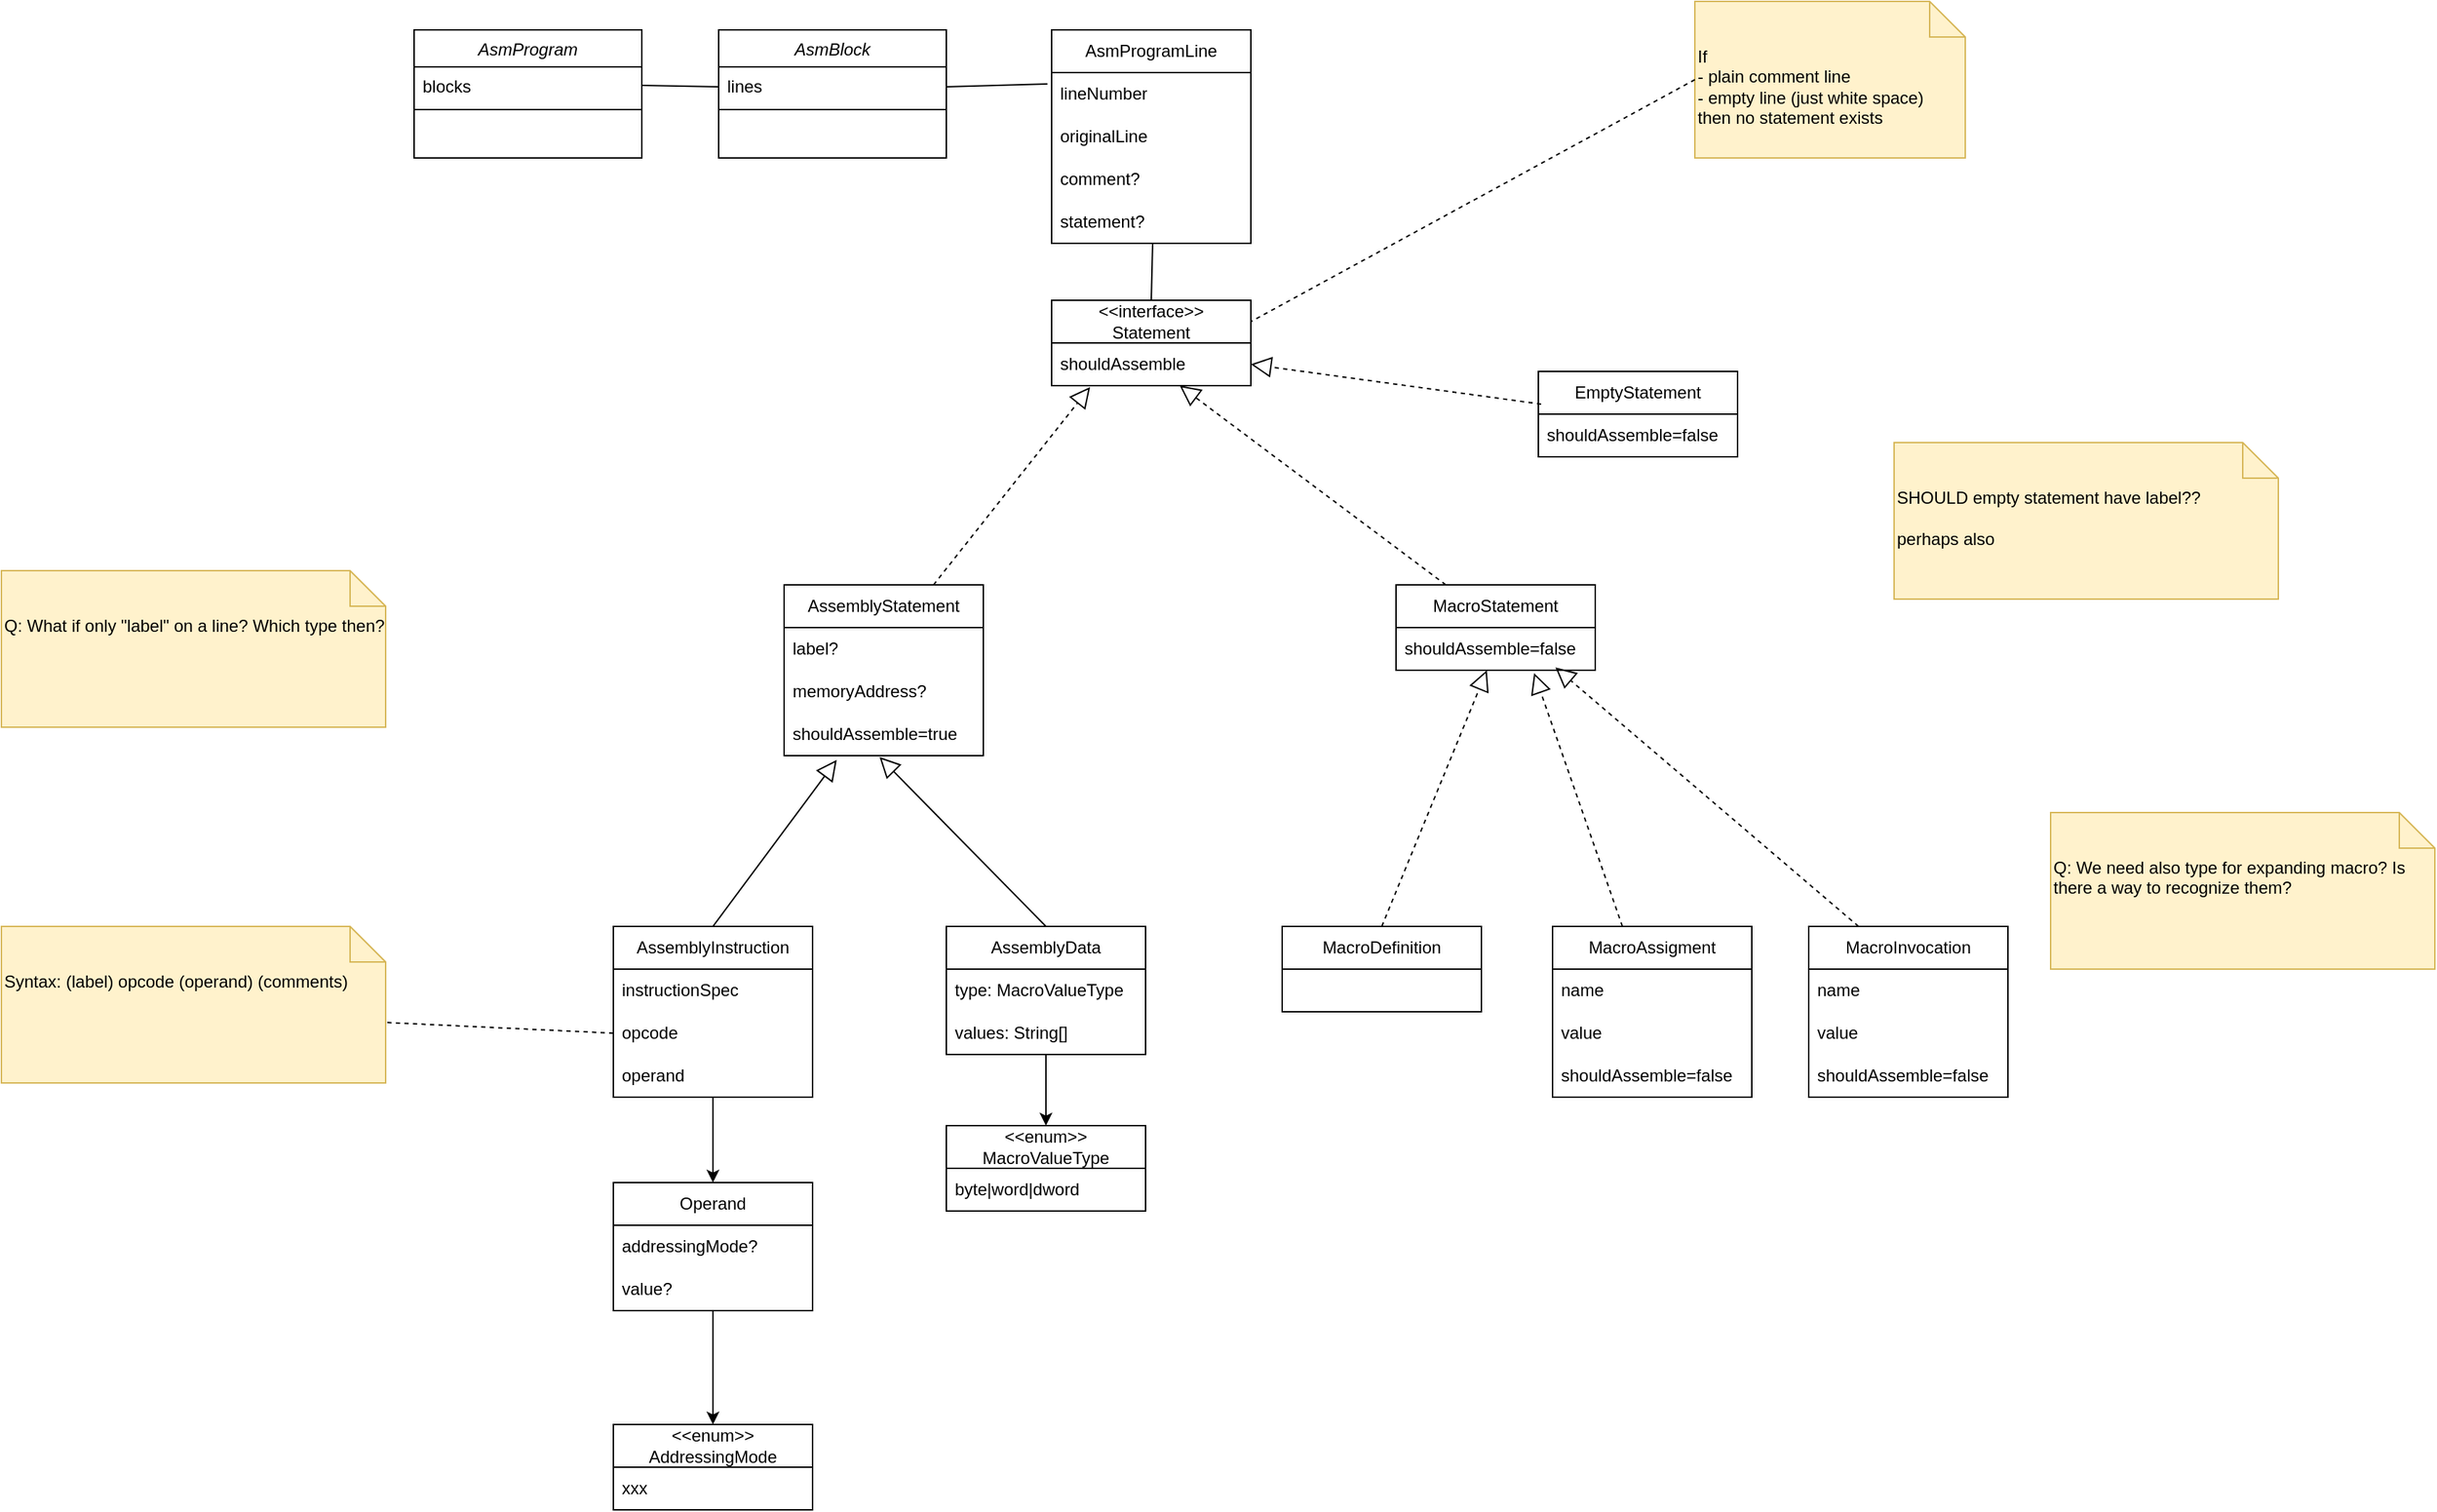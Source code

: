 <mxfile version="21.6.8" type="device">
  <diagram id="C5RBs43oDa-KdzZeNtuy" name="Page-1">
    <mxGraphModel dx="2261" dy="2011" grid="1" gridSize="10" guides="1" tooltips="1" connect="1" arrows="1" fold="1" page="1" pageScale="1" pageWidth="827" pageHeight="1169" math="0" shadow="0">
      <root>
        <mxCell id="WIyWlLk6GJQsqaUBKTNV-0" />
        <mxCell id="WIyWlLk6GJQsqaUBKTNV-1" parent="WIyWlLk6GJQsqaUBKTNV-0" />
        <mxCell id="4GE8q51dWFR6qp5-xQLJ-0" value="AsmProgram" style="swimlane;fontStyle=2;align=center;verticalAlign=top;childLayout=stackLayout;horizontal=1;startSize=26;horizontalStack=0;resizeParent=1;resizeLast=0;collapsible=1;marginBottom=0;rounded=0;shadow=0;strokeWidth=1;" parent="WIyWlLk6GJQsqaUBKTNV-1" vertex="1">
          <mxGeometry x="40" y="10" width="160" height="90" as="geometry">
            <mxRectangle x="230" y="140" width="160" height="26" as="alternateBounds" />
          </mxGeometry>
        </mxCell>
        <mxCell id="4GE8q51dWFR6qp5-xQLJ-1" value="blocks" style="text;align=left;verticalAlign=top;spacingLeft=4;spacingRight=4;overflow=hidden;rotatable=0;points=[[0,0.5],[1,0.5]];portConstraint=eastwest;" parent="4GE8q51dWFR6qp5-xQLJ-0" vertex="1">
          <mxGeometry y="26" width="160" height="26" as="geometry" />
        </mxCell>
        <mxCell id="4GE8q51dWFR6qp5-xQLJ-4" value="" style="line;html=1;strokeWidth=1;align=left;verticalAlign=middle;spacingTop=-1;spacingLeft=3;spacingRight=3;rotatable=0;labelPosition=right;points=[];portConstraint=eastwest;" parent="4GE8q51dWFR6qp5-xQLJ-0" vertex="1">
          <mxGeometry y="52" width="160" height="8" as="geometry" />
        </mxCell>
        <mxCell id="4GE8q51dWFR6qp5-xQLJ-5" value="AsmBlock" style="swimlane;fontStyle=2;align=center;verticalAlign=top;childLayout=stackLayout;horizontal=1;startSize=26;horizontalStack=0;resizeParent=1;resizeLast=0;collapsible=1;marginBottom=0;rounded=0;shadow=0;strokeWidth=1;" parent="WIyWlLk6GJQsqaUBKTNV-1" vertex="1">
          <mxGeometry x="254" y="10" width="160" height="90" as="geometry">
            <mxRectangle x="230" y="140" width="160" height="26" as="alternateBounds" />
          </mxGeometry>
        </mxCell>
        <mxCell id="4GE8q51dWFR6qp5-xQLJ-6" value="lines" style="text;align=left;verticalAlign=top;spacingLeft=4;spacingRight=4;overflow=hidden;rotatable=0;points=[[0,0.5],[1,0.5]];portConstraint=eastwest;" parent="4GE8q51dWFR6qp5-xQLJ-5" vertex="1">
          <mxGeometry y="26" width="160" height="26" as="geometry" />
        </mxCell>
        <mxCell id="4GE8q51dWFR6qp5-xQLJ-7" value="" style="line;html=1;strokeWidth=1;align=left;verticalAlign=middle;spacingTop=-1;spacingLeft=3;spacingRight=3;rotatable=0;labelPosition=right;points=[];portConstraint=eastwest;" parent="4GE8q51dWFR6qp5-xQLJ-5" vertex="1">
          <mxGeometry y="52" width="160" height="8" as="geometry" />
        </mxCell>
        <mxCell id="4GE8q51dWFR6qp5-xQLJ-12" value="AsmProgramLine" style="swimlane;fontStyle=0;childLayout=stackLayout;horizontal=1;startSize=30;horizontalStack=0;resizeParent=1;resizeParentMax=0;resizeLast=0;collapsible=1;marginBottom=0;whiteSpace=wrap;html=1;" parent="WIyWlLk6GJQsqaUBKTNV-1" vertex="1">
          <mxGeometry x="488" y="10" width="140" height="150" as="geometry" />
        </mxCell>
        <mxCell id="4GE8q51dWFR6qp5-xQLJ-13" value="lineNumber" style="text;strokeColor=none;fillColor=none;align=left;verticalAlign=middle;spacingLeft=4;spacingRight=4;overflow=hidden;points=[[0,0.5],[1,0.5]];portConstraint=eastwest;rotatable=0;whiteSpace=wrap;html=1;" parent="4GE8q51dWFR6qp5-xQLJ-12" vertex="1">
          <mxGeometry y="30" width="140" height="30" as="geometry" />
        </mxCell>
        <mxCell id="4GE8q51dWFR6qp5-xQLJ-14" value="originalLine" style="text;strokeColor=none;fillColor=none;align=left;verticalAlign=middle;spacingLeft=4;spacingRight=4;overflow=hidden;points=[[0,0.5],[1,0.5]];portConstraint=eastwest;rotatable=0;whiteSpace=wrap;html=1;" parent="4GE8q51dWFR6qp5-xQLJ-12" vertex="1">
          <mxGeometry y="60" width="140" height="30" as="geometry" />
        </mxCell>
        <mxCell id="4GE8q51dWFR6qp5-xQLJ-15" value="comment?" style="text;strokeColor=none;fillColor=none;align=left;verticalAlign=middle;spacingLeft=4;spacingRight=4;overflow=hidden;points=[[0,0.5],[1,0.5]];portConstraint=eastwest;rotatable=0;whiteSpace=wrap;html=1;" parent="4GE8q51dWFR6qp5-xQLJ-12" vertex="1">
          <mxGeometry y="90" width="140" height="30" as="geometry" />
        </mxCell>
        <mxCell id="4GE8q51dWFR6qp5-xQLJ-16" value="statement?" style="text;strokeColor=none;fillColor=none;align=left;verticalAlign=middle;spacingLeft=4;spacingRight=4;overflow=hidden;points=[[0,0.5],[1,0.5]];portConstraint=eastwest;rotatable=0;whiteSpace=wrap;html=1;" parent="4GE8q51dWFR6qp5-xQLJ-12" vertex="1">
          <mxGeometry y="120" width="140" height="30" as="geometry" />
        </mxCell>
        <mxCell id="4GE8q51dWFR6qp5-xQLJ-17" value="&amp;lt;&amp;lt;interface&amp;gt;&amp;gt;&lt;br&gt;Statement" style="swimlane;fontStyle=0;childLayout=stackLayout;horizontal=1;startSize=30;horizontalStack=0;resizeParent=1;resizeParentMax=0;resizeLast=0;collapsible=1;marginBottom=0;whiteSpace=wrap;html=1;" parent="WIyWlLk6GJQsqaUBKTNV-1" vertex="1">
          <mxGeometry x="488" y="200" width="140" height="60" as="geometry" />
        </mxCell>
        <mxCell id="4GE8q51dWFR6qp5-xQLJ-18" value="shouldAssemble" style="text;strokeColor=none;fillColor=none;align=left;verticalAlign=middle;spacingLeft=4;spacingRight=4;overflow=hidden;points=[[0,0.5],[1,0.5]];portConstraint=eastwest;rotatable=0;whiteSpace=wrap;html=1;" parent="4GE8q51dWFR6qp5-xQLJ-17" vertex="1">
          <mxGeometry y="30" width="140" height="30" as="geometry" />
        </mxCell>
        <mxCell id="4GE8q51dWFR6qp5-xQLJ-22" value="" style="endArrow=none;html=1;rounded=0;exitX=1;exitY=0.5;exitDx=0;exitDy=0;" parent="WIyWlLk6GJQsqaUBKTNV-1" source="4GE8q51dWFR6qp5-xQLJ-1" edge="1">
          <mxGeometry width="50" height="50" relative="1" as="geometry">
            <mxPoint x="204" y="100" as="sourcePoint" />
            <mxPoint x="254" y="50" as="targetPoint" />
          </mxGeometry>
        </mxCell>
        <mxCell id="4GE8q51dWFR6qp5-xQLJ-23" value="" style="endArrow=none;html=1;rounded=0;exitX=1;exitY=0.5;exitDx=0;exitDy=0;entryX=-0.021;entryY=0.267;entryDx=0;entryDy=0;entryPerimeter=0;" parent="WIyWlLk6GJQsqaUBKTNV-1" target="4GE8q51dWFR6qp5-xQLJ-13" edge="1">
          <mxGeometry width="50" height="50" relative="1" as="geometry">
            <mxPoint x="414" y="50" as="sourcePoint" />
            <mxPoint x="468" y="51" as="targetPoint" />
          </mxGeometry>
        </mxCell>
        <mxCell id="4GE8q51dWFR6qp5-xQLJ-24" value="" style="endArrow=none;html=1;rounded=0;exitX=0.507;exitY=1;exitDx=0;exitDy=0;entryX=0.5;entryY=0;entryDx=0;entryDy=0;exitPerimeter=0;" parent="WIyWlLk6GJQsqaUBKTNV-1" source="4GE8q51dWFR6qp5-xQLJ-16" target="4GE8q51dWFR6qp5-xQLJ-17" edge="1">
          <mxGeometry width="50" height="50" relative="1" as="geometry">
            <mxPoint x="424" y="60" as="sourcePoint" />
            <mxPoint x="495" y="58" as="targetPoint" />
          </mxGeometry>
        </mxCell>
        <mxCell id="4GE8q51dWFR6qp5-xQLJ-25" value="AssemblyStatement" style="swimlane;fontStyle=0;childLayout=stackLayout;horizontal=1;startSize=30;horizontalStack=0;resizeParent=1;resizeParentMax=0;resizeLast=0;collapsible=1;marginBottom=0;whiteSpace=wrap;html=1;" parent="WIyWlLk6GJQsqaUBKTNV-1" vertex="1">
          <mxGeometry x="300" y="400" width="140" height="120" as="geometry" />
        </mxCell>
        <mxCell id="4GE8q51dWFR6qp5-xQLJ-26" value="label?" style="text;strokeColor=none;fillColor=none;align=left;verticalAlign=middle;spacingLeft=4;spacingRight=4;overflow=hidden;points=[[0,0.5],[1,0.5]];portConstraint=eastwest;rotatable=0;whiteSpace=wrap;html=1;" parent="4GE8q51dWFR6qp5-xQLJ-25" vertex="1">
          <mxGeometry y="30" width="140" height="30" as="geometry" />
        </mxCell>
        <mxCell id="4GE8q51dWFR6qp5-xQLJ-27" value="memoryAddress?" style="text;strokeColor=none;fillColor=none;align=left;verticalAlign=middle;spacingLeft=4;spacingRight=4;overflow=hidden;points=[[0,0.5],[1,0.5]];portConstraint=eastwest;rotatable=0;whiteSpace=wrap;html=1;" parent="4GE8q51dWFR6qp5-xQLJ-25" vertex="1">
          <mxGeometry y="60" width="140" height="30" as="geometry" />
        </mxCell>
        <mxCell id="4GE8q51dWFR6qp5-xQLJ-65" value="shouldAssemble=true" style="text;strokeColor=none;fillColor=none;align=left;verticalAlign=middle;spacingLeft=4;spacingRight=4;overflow=hidden;points=[[0,0.5],[1,0.5]];portConstraint=eastwest;rotatable=0;whiteSpace=wrap;html=1;" parent="4GE8q51dWFR6qp5-xQLJ-25" vertex="1">
          <mxGeometry y="90" width="140" height="30" as="geometry" />
        </mxCell>
        <mxCell id="4GE8q51dWFR6qp5-xQLJ-63" style="edgeStyle=orthogonalEdgeStyle;rounded=0;orthogonalLoop=1;jettySize=auto;html=1;" parent="WIyWlLk6GJQsqaUBKTNV-1" source="4GE8q51dWFR6qp5-xQLJ-29" edge="1">
          <mxGeometry relative="1" as="geometry">
            <mxPoint x="250" y="820" as="targetPoint" />
          </mxGeometry>
        </mxCell>
        <mxCell id="4GE8q51dWFR6qp5-xQLJ-29" value="AssemblyInstruction" style="swimlane;fontStyle=0;childLayout=stackLayout;horizontal=1;startSize=30;horizontalStack=0;resizeParent=1;resizeParentMax=0;resizeLast=0;collapsible=1;marginBottom=0;whiteSpace=wrap;html=1;" parent="WIyWlLk6GJQsqaUBKTNV-1" vertex="1">
          <mxGeometry x="180" y="640" width="140" height="120" as="geometry" />
        </mxCell>
        <mxCell id="4GE8q51dWFR6qp5-xQLJ-30" value="instructionSpec" style="text;strokeColor=none;fillColor=none;align=left;verticalAlign=middle;spacingLeft=4;spacingRight=4;overflow=hidden;points=[[0,0.5],[1,0.5]];portConstraint=eastwest;rotatable=0;whiteSpace=wrap;html=1;" parent="4GE8q51dWFR6qp5-xQLJ-29" vertex="1">
          <mxGeometry y="30" width="140" height="30" as="geometry" />
        </mxCell>
        <mxCell id="4GE8q51dWFR6qp5-xQLJ-31" value="opcode" style="text;strokeColor=none;fillColor=none;align=left;verticalAlign=middle;spacingLeft=4;spacingRight=4;overflow=hidden;points=[[0,0.5],[1,0.5]];portConstraint=eastwest;rotatable=0;whiteSpace=wrap;html=1;" parent="4GE8q51dWFR6qp5-xQLJ-29" vertex="1">
          <mxGeometry y="60" width="140" height="30" as="geometry" />
        </mxCell>
        <mxCell id="4GE8q51dWFR6qp5-xQLJ-32" value="operand" style="text;strokeColor=none;fillColor=none;align=left;verticalAlign=middle;spacingLeft=4;spacingRight=4;overflow=hidden;points=[[0,0.5],[1,0.5]];portConstraint=eastwest;rotatable=0;whiteSpace=wrap;html=1;" parent="4GE8q51dWFR6qp5-xQLJ-29" vertex="1">
          <mxGeometry y="90" width="140" height="30" as="geometry" />
        </mxCell>
        <mxCell id="4GE8q51dWFR6qp5-xQLJ-33" value="" style="endArrow=block;dashed=1;endFill=0;endSize=12;html=1;rounded=0;exitX=0.75;exitY=0;exitDx=0;exitDy=0;entryX=0.193;entryY=1.033;entryDx=0;entryDy=0;entryPerimeter=0;" parent="WIyWlLk6GJQsqaUBKTNV-1" source="4GE8q51dWFR6qp5-xQLJ-25" target="4GE8q51dWFR6qp5-xQLJ-18" edge="1">
          <mxGeometry width="160" relative="1" as="geometry">
            <mxPoint x="330" y="210" as="sourcePoint" />
            <mxPoint x="558" y="260" as="targetPoint" />
          </mxGeometry>
        </mxCell>
        <mxCell id="4GE8q51dWFR6qp5-xQLJ-34" value="" style="endArrow=block;endFill=0;endSize=12;html=1;rounded=0;exitX=0.5;exitY=0;exitDx=0;exitDy=0;entryX=0.264;entryY=1.1;entryDx=0;entryDy=0;entryPerimeter=0;" parent="WIyWlLk6GJQsqaUBKTNV-1" source="4GE8q51dWFR6qp5-xQLJ-29" target="4GE8q51dWFR6qp5-xQLJ-65" edge="1">
          <mxGeometry width="160" relative="1" as="geometry">
            <mxPoint x="380" y="425" as="sourcePoint" />
            <mxPoint x="342" y="520" as="targetPoint" />
          </mxGeometry>
        </mxCell>
        <mxCell id="4GE8q51dWFR6qp5-xQLJ-56" style="rounded=0;orthogonalLoop=1;jettySize=auto;html=1;entryX=0.5;entryY=0;entryDx=0;entryDy=0;" parent="WIyWlLk6GJQsqaUBKTNV-1" source="4GE8q51dWFR6qp5-xQLJ-35" target="4GE8q51dWFR6qp5-xQLJ-52" edge="1">
          <mxGeometry relative="1" as="geometry" />
        </mxCell>
        <mxCell id="4GE8q51dWFR6qp5-xQLJ-35" value="AssemblyData" style="swimlane;fontStyle=0;childLayout=stackLayout;horizontal=1;startSize=30;horizontalStack=0;resizeParent=1;resizeParentMax=0;resizeLast=0;collapsible=1;marginBottom=0;whiteSpace=wrap;html=1;" parent="WIyWlLk6GJQsqaUBKTNV-1" vertex="1">
          <mxGeometry x="414" y="640" width="140" height="90" as="geometry" />
        </mxCell>
        <mxCell id="4GE8q51dWFR6qp5-xQLJ-36" value="type: MacroValueType" style="text;strokeColor=none;fillColor=none;align=left;verticalAlign=middle;spacingLeft=4;spacingRight=4;overflow=hidden;points=[[0,0.5],[1,0.5]];portConstraint=eastwest;rotatable=0;whiteSpace=wrap;html=1;" parent="4GE8q51dWFR6qp5-xQLJ-35" vertex="1">
          <mxGeometry y="30" width="140" height="30" as="geometry" />
        </mxCell>
        <mxCell id="4GE8q51dWFR6qp5-xQLJ-37" value="values: String[]" style="text;strokeColor=none;fillColor=none;align=left;verticalAlign=middle;spacingLeft=4;spacingRight=4;overflow=hidden;points=[[0,0.5],[1,0.5]];portConstraint=eastwest;rotatable=0;whiteSpace=wrap;html=1;" parent="4GE8q51dWFR6qp5-xQLJ-35" vertex="1">
          <mxGeometry y="60" width="140" height="30" as="geometry" />
        </mxCell>
        <mxCell id="4GE8q51dWFR6qp5-xQLJ-39" value="" style="endArrow=block;endFill=0;endSize=12;html=1;rounded=0;exitX=0.5;exitY=0;exitDx=0;exitDy=0;entryX=0.479;entryY=1.033;entryDx=0;entryDy=0;entryPerimeter=0;" parent="WIyWlLk6GJQsqaUBKTNV-1" source="4GE8q51dWFR6qp5-xQLJ-35" target="4GE8q51dWFR6qp5-xQLJ-65" edge="1">
          <mxGeometry width="160" relative="1" as="geometry">
            <mxPoint x="210" y="615" as="sourcePoint" />
            <mxPoint x="370" y="515" as="targetPoint" />
          </mxGeometry>
        </mxCell>
        <mxCell id="4GE8q51dWFR6qp5-xQLJ-40" value="MacroAssigment" style="swimlane;fontStyle=0;childLayout=stackLayout;horizontal=1;startSize=30;horizontalStack=0;resizeParent=1;resizeParentMax=0;resizeLast=0;collapsible=1;marginBottom=0;whiteSpace=wrap;html=1;" parent="WIyWlLk6GJQsqaUBKTNV-1" vertex="1">
          <mxGeometry x="840" y="640" width="140" height="120" as="geometry" />
        </mxCell>
        <mxCell id="4GE8q51dWFR6qp5-xQLJ-41" value="name" style="text;strokeColor=none;fillColor=none;align=left;verticalAlign=middle;spacingLeft=4;spacingRight=4;overflow=hidden;points=[[0,0.5],[1,0.5]];portConstraint=eastwest;rotatable=0;whiteSpace=wrap;html=1;" parent="4GE8q51dWFR6qp5-xQLJ-40" vertex="1">
          <mxGeometry y="30" width="140" height="30" as="geometry" />
        </mxCell>
        <mxCell id="4GE8q51dWFR6qp5-xQLJ-42" value="value" style="text;strokeColor=none;fillColor=none;align=left;verticalAlign=middle;spacingLeft=4;spacingRight=4;overflow=hidden;points=[[0,0.5],[1,0.5]];portConstraint=eastwest;rotatable=0;whiteSpace=wrap;html=1;" parent="4GE8q51dWFR6qp5-xQLJ-40" vertex="1">
          <mxGeometry y="60" width="140" height="30" as="geometry" />
        </mxCell>
        <mxCell id="4GE8q51dWFR6qp5-xQLJ-66" value="shouldAssemble=false" style="text;strokeColor=none;fillColor=none;align=left;verticalAlign=middle;spacingLeft=4;spacingRight=4;overflow=hidden;points=[[0,0.5],[1,0.5]];portConstraint=eastwest;rotatable=0;whiteSpace=wrap;html=1;" parent="4GE8q51dWFR6qp5-xQLJ-40" vertex="1">
          <mxGeometry y="90" width="140" height="30" as="geometry" />
        </mxCell>
        <mxCell id="4GE8q51dWFR6qp5-xQLJ-44" value="MacroDefinition" style="swimlane;fontStyle=0;childLayout=stackLayout;horizontal=1;startSize=30;horizontalStack=0;resizeParent=1;resizeParentMax=0;resizeLast=0;collapsible=1;marginBottom=0;whiteSpace=wrap;html=1;" parent="WIyWlLk6GJQsqaUBKTNV-1" vertex="1">
          <mxGeometry x="650" y="640" width="140" height="60" as="geometry" />
        </mxCell>
        <mxCell id="4GE8q51dWFR6qp5-xQLJ-50" value="" style="endArrow=block;dashed=1;endFill=0;endSize=12;html=1;rounded=0;exitX=0.25;exitY=0;exitDx=0;exitDy=0;" parent="WIyWlLk6GJQsqaUBKTNV-1" target="4GE8q51dWFR6qp5-xQLJ-18" edge="1" source="9qAnaamQrfPZv7upwl4H-12">
          <mxGeometry width="160" relative="1" as="geometry">
            <mxPoint x="530" y="390" as="sourcePoint" />
            <mxPoint x="340" y="284" as="targetPoint" />
            <Array as="points" />
          </mxGeometry>
        </mxCell>
        <mxCell id="4GE8q51dWFR6qp5-xQLJ-51" value="" style="endArrow=block;dashed=1;endFill=0;endSize=12;html=1;rounded=0;exitX=0.5;exitY=0;exitDx=0;exitDy=0;" parent="WIyWlLk6GJQsqaUBKTNV-1" source="4GE8q51dWFR6qp5-xQLJ-44" target="9qAnaamQrfPZv7upwl4H-13" edge="1">
          <mxGeometry width="160" relative="1" as="geometry">
            <mxPoint x="540" y="400" as="sourcePoint" />
            <mxPoint x="810" y="470" as="targetPoint" />
            <Array as="points" />
          </mxGeometry>
        </mxCell>
        <mxCell id="4GE8q51dWFR6qp5-xQLJ-52" value="&amp;lt;&amp;lt;enum&amp;gt;&amp;gt;&lt;br&gt;MacroValueType" style="swimlane;fontStyle=0;childLayout=stackLayout;horizontal=1;startSize=30;horizontalStack=0;resizeParent=1;resizeParentMax=0;resizeLast=0;collapsible=1;marginBottom=0;whiteSpace=wrap;html=1;" parent="WIyWlLk6GJQsqaUBKTNV-1" vertex="1">
          <mxGeometry x="414" y="780" width="140" height="60" as="geometry" />
        </mxCell>
        <mxCell id="4GE8q51dWFR6qp5-xQLJ-53" value="byte|word|dword" style="text;strokeColor=none;fillColor=none;align=left;verticalAlign=middle;spacingLeft=4;spacingRight=4;overflow=hidden;points=[[0,0.5],[1,0.5]];portConstraint=eastwest;rotatable=0;whiteSpace=wrap;html=1;" parent="4GE8q51dWFR6qp5-xQLJ-52" vertex="1">
          <mxGeometry y="30" width="140" height="30" as="geometry" />
        </mxCell>
        <mxCell id="4GE8q51dWFR6qp5-xQLJ-57" value="&amp;lt;&amp;lt;enum&amp;gt;&amp;gt;&lt;br&gt;AddressingMode" style="swimlane;fontStyle=0;childLayout=stackLayout;horizontal=1;startSize=30;horizontalStack=0;resizeParent=1;resizeParentMax=0;resizeLast=0;collapsible=1;marginBottom=0;whiteSpace=wrap;html=1;" parent="WIyWlLk6GJQsqaUBKTNV-1" vertex="1">
          <mxGeometry x="180" y="990" width="140" height="60" as="geometry" />
        </mxCell>
        <mxCell id="4GE8q51dWFR6qp5-xQLJ-58" value="xxx" style="text;strokeColor=none;fillColor=none;align=left;verticalAlign=middle;spacingLeft=4;spacingRight=4;overflow=hidden;points=[[0,0.5],[1,0.5]];portConstraint=eastwest;rotatable=0;whiteSpace=wrap;html=1;" parent="4GE8q51dWFR6qp5-xQLJ-57" vertex="1">
          <mxGeometry y="30" width="140" height="30" as="geometry" />
        </mxCell>
        <mxCell id="4GE8q51dWFR6qp5-xQLJ-60" value="Operand" style="swimlane;fontStyle=0;childLayout=stackLayout;horizontal=1;startSize=30;horizontalStack=0;resizeParent=1;resizeParentMax=0;resizeLast=0;collapsible=1;marginBottom=0;whiteSpace=wrap;html=1;movable=1;resizable=1;rotatable=1;deletable=1;editable=1;locked=0;connectable=1;" parent="WIyWlLk6GJQsqaUBKTNV-1" vertex="1">
          <mxGeometry x="180" y="820" width="140" height="90" as="geometry" />
        </mxCell>
        <mxCell id="4GE8q51dWFR6qp5-xQLJ-61" value="addressingMode?" style="text;strokeColor=none;fillColor=none;align=left;verticalAlign=middle;spacingLeft=4;spacingRight=4;overflow=hidden;points=[[0,0.5],[1,0.5]];portConstraint=eastwest;rotatable=1;whiteSpace=wrap;html=1;movable=1;resizable=1;deletable=1;editable=1;locked=0;connectable=1;" parent="4GE8q51dWFR6qp5-xQLJ-60" vertex="1">
          <mxGeometry y="30" width="140" height="30" as="geometry" />
        </mxCell>
        <mxCell id="4GE8q51dWFR6qp5-xQLJ-62" value="value?" style="text;strokeColor=none;fillColor=none;align=left;verticalAlign=middle;spacingLeft=4;spacingRight=4;overflow=hidden;points=[[0,0.5],[1,0.5]];portConstraint=eastwest;rotatable=1;whiteSpace=wrap;html=1;movable=1;resizable=1;deletable=1;editable=1;locked=0;connectable=1;" parent="4GE8q51dWFR6qp5-xQLJ-60" vertex="1">
          <mxGeometry y="60" width="140" height="30" as="geometry" />
        </mxCell>
        <mxCell id="4GE8q51dWFR6qp5-xQLJ-64" style="rounded=0;orthogonalLoop=1;jettySize=auto;html=1;entryX=0.5;entryY=0;entryDx=0;entryDy=0;" parent="WIyWlLk6GJQsqaUBKTNV-1" target="4GE8q51dWFR6qp5-xQLJ-57" edge="1">
          <mxGeometry relative="1" as="geometry">
            <mxPoint x="250" y="910" as="sourcePoint" />
          </mxGeometry>
        </mxCell>
        <mxCell id="9qAnaamQrfPZv7upwl4H-3" value="Syntax:&amp;nbsp;(label) opcode (operand) (comments)" style="shape=note2;boundedLbl=1;whiteSpace=wrap;html=1;size=25;verticalAlign=top;align=left;fillColor=#fff2cc;strokeColor=#d6b656;" vertex="1" parent="WIyWlLk6GJQsqaUBKTNV-1">
          <mxGeometry x="-250" y="640" width="270" height="110" as="geometry" />
        </mxCell>
        <mxCell id="9qAnaamQrfPZv7upwl4H-4" value="If&amp;nbsp;&lt;br&gt;- plain comment line&lt;br&gt;- empty line (just white space)&lt;br&gt;then no statement exists" style="shape=note2;boundedLbl=1;whiteSpace=wrap;html=1;size=25;verticalAlign=top;align=left;fillColor=#fff2cc;strokeColor=#d6b656;" vertex="1" parent="WIyWlLk6GJQsqaUBKTNV-1">
          <mxGeometry x="940" y="-10" width="190" height="110" as="geometry" />
        </mxCell>
        <mxCell id="9qAnaamQrfPZv7upwl4H-5" style="rounded=0;orthogonalLoop=1;jettySize=auto;html=1;dashed=1;endArrow=none;endFill=0;exitX=0;exitY=0.5;exitDx=0;exitDy=0;exitPerimeter=0;entryX=1;entryY=0.25;entryDx=0;entryDy=0;" edge="1" parent="WIyWlLk6GJQsqaUBKTNV-1" source="9qAnaamQrfPZv7upwl4H-4" target="4GE8q51dWFR6qp5-xQLJ-17">
          <mxGeometry relative="1" as="geometry">
            <mxPoint x="710" y="320" as="targetPoint" />
            <mxPoint x="960" y="273" as="sourcePoint" />
          </mxGeometry>
        </mxCell>
        <mxCell id="9qAnaamQrfPZv7upwl4H-6" style="rounded=0;orthogonalLoop=1;jettySize=auto;html=1;dashed=1;endArrow=none;endFill=0;exitX=0;exitY=0.5;exitDx=0;exitDy=0;entryX=0;entryY=0;entryDx=270;entryDy=67.5;entryPerimeter=0;" edge="1" parent="WIyWlLk6GJQsqaUBKTNV-1" source="4GE8q51dWFR6qp5-xQLJ-31" target="9qAnaamQrfPZv7upwl4H-3">
          <mxGeometry relative="1" as="geometry">
            <mxPoint x="-170" y="879" as="targetPoint" />
            <mxPoint x="80" y="820" as="sourcePoint" />
          </mxGeometry>
        </mxCell>
        <mxCell id="9qAnaamQrfPZv7upwl4H-7" value="Q: What if only &quot;label&quot; on a line? Which type then?" style="shape=note2;boundedLbl=1;whiteSpace=wrap;html=1;size=25;verticalAlign=top;align=left;fillColor=#fff2cc;strokeColor=#d6b656;" vertex="1" parent="WIyWlLk6GJQsqaUBKTNV-1">
          <mxGeometry x="-250" y="390" width="270" height="110" as="geometry" />
        </mxCell>
        <mxCell id="9qAnaamQrfPZv7upwl4H-12" value="MacroStatement" style="swimlane;fontStyle=0;childLayout=stackLayout;horizontal=1;startSize=30;horizontalStack=0;resizeParent=1;resizeParentMax=0;resizeLast=0;collapsible=1;marginBottom=0;whiteSpace=wrap;html=1;" vertex="1" parent="WIyWlLk6GJQsqaUBKTNV-1">
          <mxGeometry x="730" y="400" width="140" height="60" as="geometry" />
        </mxCell>
        <mxCell id="9qAnaamQrfPZv7upwl4H-13" value="shouldAssemble=false" style="text;strokeColor=none;fillColor=none;align=left;verticalAlign=middle;spacingLeft=4;spacingRight=4;overflow=hidden;points=[[0,0.5],[1,0.5]];portConstraint=eastwest;rotatable=0;whiteSpace=wrap;html=1;" vertex="1" parent="9qAnaamQrfPZv7upwl4H-12">
          <mxGeometry y="30" width="140" height="30" as="geometry" />
        </mxCell>
        <mxCell id="9qAnaamQrfPZv7upwl4H-14" value="" style="endArrow=block;dashed=1;endFill=0;endSize=12;html=1;rounded=0;entryX=0.693;entryY=1.067;entryDx=0;entryDy=0;entryPerimeter=0;" edge="1" parent="WIyWlLk6GJQsqaUBKTNV-1" source="4GE8q51dWFR6qp5-xQLJ-40" target="9qAnaamQrfPZv7upwl4H-13">
          <mxGeometry width="160" relative="1" as="geometry">
            <mxPoint x="930" y="650" as="sourcePoint" />
            <mxPoint x="790" y="470" as="targetPoint" />
            <Array as="points" />
          </mxGeometry>
        </mxCell>
        <mxCell id="9qAnaamQrfPZv7upwl4H-15" value="EmptyStatement" style="swimlane;fontStyle=0;childLayout=stackLayout;horizontal=1;startSize=30;horizontalStack=0;resizeParent=1;resizeParentMax=0;resizeLast=0;collapsible=1;marginBottom=0;whiteSpace=wrap;html=1;" vertex="1" parent="WIyWlLk6GJQsqaUBKTNV-1">
          <mxGeometry x="830" y="250" width="140" height="60" as="geometry" />
        </mxCell>
        <mxCell id="9qAnaamQrfPZv7upwl4H-16" value="shouldAssemble=false" style="text;strokeColor=none;fillColor=none;align=left;verticalAlign=middle;spacingLeft=4;spacingRight=4;overflow=hidden;points=[[0,0.5],[1,0.5]];portConstraint=eastwest;rotatable=0;whiteSpace=wrap;html=1;" vertex="1" parent="9qAnaamQrfPZv7upwl4H-15">
          <mxGeometry y="30" width="140" height="30" as="geometry" />
        </mxCell>
        <mxCell id="9qAnaamQrfPZv7upwl4H-17" value="" style="endArrow=block;dashed=1;endFill=0;endSize=12;html=1;rounded=0;exitX=0.014;exitY=0.383;exitDx=0;exitDy=0;entryX=1;entryY=0.5;entryDx=0;entryDy=0;exitPerimeter=0;" edge="1" parent="WIyWlLk6GJQsqaUBKTNV-1" source="9qAnaamQrfPZv7upwl4H-15" target="4GE8q51dWFR6qp5-xQLJ-18">
          <mxGeometry width="160" relative="1" as="geometry">
            <mxPoint x="775" y="410" as="sourcePoint" />
            <mxPoint x="588" y="270" as="targetPoint" />
            <Array as="points" />
          </mxGeometry>
        </mxCell>
        <mxCell id="9qAnaamQrfPZv7upwl4H-18" value="Q: We need also type for expanding macro? Is there a way to recognize them?&lt;br&gt;&lt;br&gt;" style="shape=note2;boundedLbl=1;whiteSpace=wrap;html=1;size=25;verticalAlign=top;align=left;fillColor=#fff2cc;strokeColor=#d6b656;" vertex="1" parent="WIyWlLk6GJQsqaUBKTNV-1">
          <mxGeometry x="1190" y="560" width="270" height="110" as="geometry" />
        </mxCell>
        <mxCell id="9qAnaamQrfPZv7upwl4H-19" value="MacroInvocation" style="swimlane;fontStyle=0;childLayout=stackLayout;horizontal=1;startSize=30;horizontalStack=0;resizeParent=1;resizeParentMax=0;resizeLast=0;collapsible=1;marginBottom=0;whiteSpace=wrap;html=1;" vertex="1" parent="WIyWlLk6GJQsqaUBKTNV-1">
          <mxGeometry x="1020" y="640" width="140" height="120" as="geometry" />
        </mxCell>
        <mxCell id="9qAnaamQrfPZv7upwl4H-20" value="name" style="text;strokeColor=none;fillColor=none;align=left;verticalAlign=middle;spacingLeft=4;spacingRight=4;overflow=hidden;points=[[0,0.5],[1,0.5]];portConstraint=eastwest;rotatable=0;whiteSpace=wrap;html=1;" vertex="1" parent="9qAnaamQrfPZv7upwl4H-19">
          <mxGeometry y="30" width="140" height="30" as="geometry" />
        </mxCell>
        <mxCell id="9qAnaamQrfPZv7upwl4H-21" value="value" style="text;strokeColor=none;fillColor=none;align=left;verticalAlign=middle;spacingLeft=4;spacingRight=4;overflow=hidden;points=[[0,0.5],[1,0.5]];portConstraint=eastwest;rotatable=0;whiteSpace=wrap;html=1;" vertex="1" parent="9qAnaamQrfPZv7upwl4H-19">
          <mxGeometry y="60" width="140" height="30" as="geometry" />
        </mxCell>
        <mxCell id="9qAnaamQrfPZv7upwl4H-22" value="shouldAssemble=false" style="text;strokeColor=none;fillColor=none;align=left;verticalAlign=middle;spacingLeft=4;spacingRight=4;overflow=hidden;points=[[0,0.5],[1,0.5]];portConstraint=eastwest;rotatable=0;whiteSpace=wrap;html=1;" vertex="1" parent="9qAnaamQrfPZv7upwl4H-19">
          <mxGeometry y="90" width="140" height="30" as="geometry" />
        </mxCell>
        <mxCell id="9qAnaamQrfPZv7upwl4H-23" value="" style="endArrow=block;dashed=1;endFill=0;endSize=12;html=1;rounded=0;entryX=0.8;entryY=0.933;entryDx=0;entryDy=0;entryPerimeter=0;exitX=0.25;exitY=0;exitDx=0;exitDy=0;" edge="1" parent="WIyWlLk6GJQsqaUBKTNV-1" source="9qAnaamQrfPZv7upwl4H-19" target="9qAnaamQrfPZv7upwl4H-13">
          <mxGeometry width="160" relative="1" as="geometry">
            <mxPoint x="899" y="650" as="sourcePoint" />
            <mxPoint x="837" y="472" as="targetPoint" />
            <Array as="points" />
          </mxGeometry>
        </mxCell>
        <mxCell id="9qAnaamQrfPZv7upwl4H-26" value="SHOULD empty statement have label??&lt;br&gt;&lt;br&gt;perhaps also&amp;nbsp;" style="shape=note2;boundedLbl=1;whiteSpace=wrap;html=1;size=25;verticalAlign=top;align=left;fillColor=#fff2cc;strokeColor=#d6b656;" vertex="1" parent="WIyWlLk6GJQsqaUBKTNV-1">
          <mxGeometry x="1080" y="300" width="270" height="110" as="geometry" />
        </mxCell>
      </root>
    </mxGraphModel>
  </diagram>
</mxfile>
